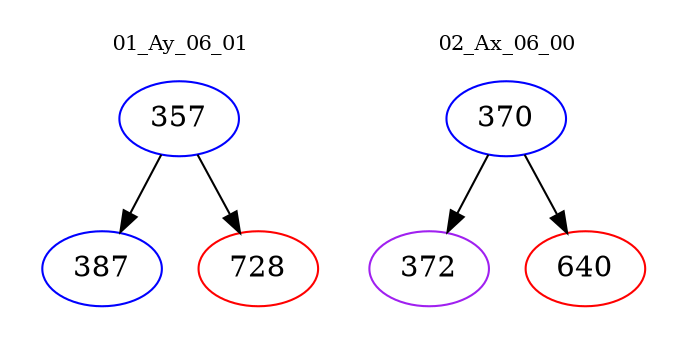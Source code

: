 digraph{
subgraph cluster_0 {
color = white
label = "01_Ay_06_01";
fontsize=10;
T0_357 [label="357", color="blue"]
T0_357 -> T0_387 [color="black"]
T0_387 [label="387", color="blue"]
T0_357 -> T0_728 [color="black"]
T0_728 [label="728", color="red"]
}
subgraph cluster_1 {
color = white
label = "02_Ax_06_00";
fontsize=10;
T1_370 [label="370", color="blue"]
T1_370 -> T1_372 [color="black"]
T1_372 [label="372", color="purple"]
T1_370 -> T1_640 [color="black"]
T1_640 [label="640", color="red"]
}
}
